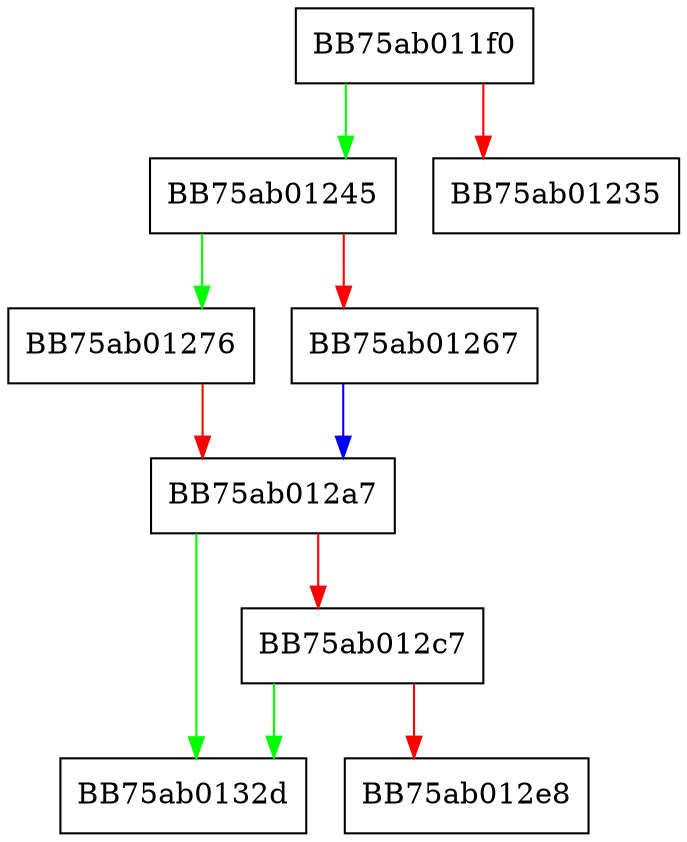 digraph bm_lua_api_ReadProcMem {
  node [shape="box"];
  graph [splines=ortho];
  BB75ab011f0 -> BB75ab01245 [color="green"];
  BB75ab011f0 -> BB75ab01235 [color="red"];
  BB75ab01245 -> BB75ab01276 [color="green"];
  BB75ab01245 -> BB75ab01267 [color="red"];
  BB75ab01267 -> BB75ab012a7 [color="blue"];
  BB75ab01276 -> BB75ab012a7 [color="red"];
  BB75ab012a7 -> BB75ab0132d [color="green"];
  BB75ab012a7 -> BB75ab012c7 [color="red"];
  BB75ab012c7 -> BB75ab0132d [color="green"];
  BB75ab012c7 -> BB75ab012e8 [color="red"];
}